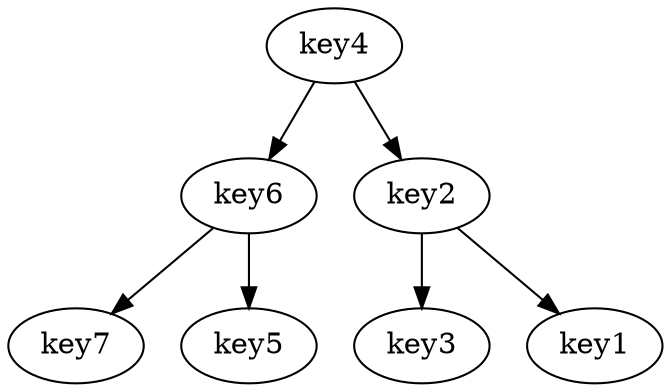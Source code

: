 digraph G {

	key4 -> key6;
	key4 -> key2;
	key6 -> key7;
	key6 -> key5;
	key2 -> key3;
	key2 -> key1;

}